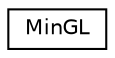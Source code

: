 digraph "Graphical Class Hierarchy"
{
 // LATEX_PDF_SIZE
  edge [fontname="Helvetica",fontsize="10",labelfontname="Helvetica",labelfontsize="10"];
  node [fontname="Helvetica",fontsize="10",shape=record];
  rankdir="LR";
  Node0 [label="MinGL",height=0.2,width=0.4,color="black", fillcolor="white", style="filled",URL="$class_min_g_l.html",tooltip="Classe de base de minGL 2."];
}
